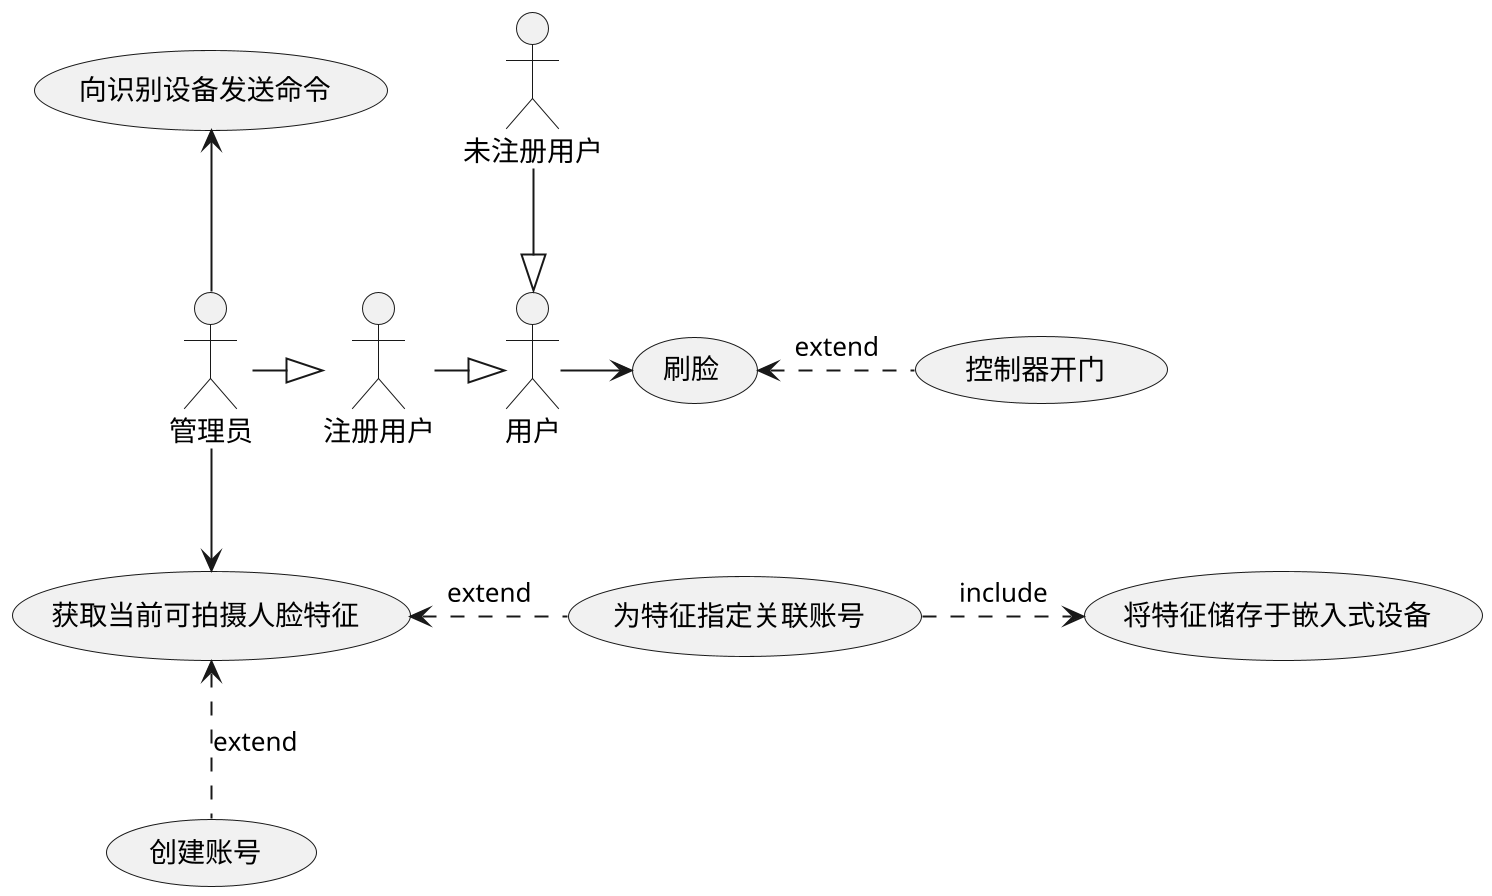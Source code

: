 @startuml 刷脸门禁系统
scale 2

actor 用户 as user
actor 未注册用户 as uruser
actor 注册用户 as ruser

actor 管理员 as adm

adm -|> ruser
ruser -|> user
uruser -down-|> user


(获取当前可拍摄人脸特征) as (get_feature)
adm -down-> (get_feature)
(get_feature) <.down. (创建账号) : extend
adm -up-> (向识别设备发送命令)

(为特征指定关联账号) as (vidkgrlm)
(get_feature) <. (vidkgrlm) : extend
(vidkgrlm) .> (将特征储存于嵌入式设备) : include
user -> (刷脸)
(刷脸) <. (控制器开门) : extend

@enduml